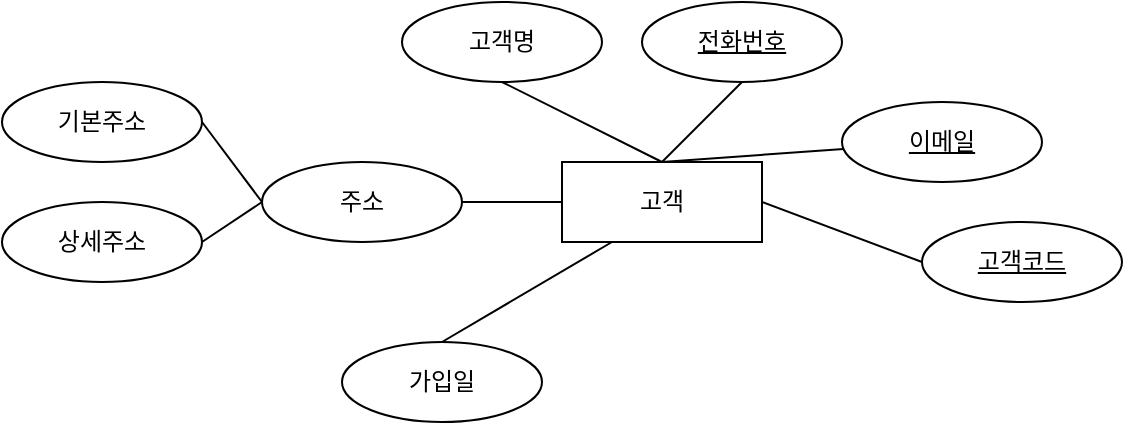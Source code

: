 <mxfile version="24.7.5">
  <diagram name="페이지-1" id="gAXBypCUn6MQNsv66fJl">
    <mxGraphModel dx="1434" dy="780" grid="1" gridSize="10" guides="1" tooltips="1" connect="1" arrows="1" fold="1" page="1" pageScale="1" pageWidth="827" pageHeight="1169" math="0" shadow="0">
      <root>
        <mxCell id="0" />
        <mxCell id="1" parent="0" />
        <mxCell id="ojGnQa6LKaohSp2yL-su-6" value="고객" style="whiteSpace=wrap;html=1;align=center;" vertex="1" parent="1">
          <mxGeometry x="370" y="500" width="100" height="40" as="geometry" />
        </mxCell>
        <mxCell id="ojGnQa6LKaohSp2yL-su-7" value="고객명" style="ellipse;whiteSpace=wrap;html=1;align=center;" vertex="1" parent="1">
          <mxGeometry x="290" y="420" width="100" height="40" as="geometry" />
        </mxCell>
        <mxCell id="ojGnQa6LKaohSp2yL-su-9" value="" style="endArrow=none;html=1;rounded=0;exitX=0.5;exitY=1;exitDx=0;exitDy=0;entryX=0.5;entryY=0;entryDx=0;entryDy=0;" edge="1" parent="1" source="ojGnQa6LKaohSp2yL-su-7" target="ojGnQa6LKaohSp2yL-su-6">
          <mxGeometry relative="1" as="geometry">
            <mxPoint x="340" y="520" as="sourcePoint" />
            <mxPoint x="500" y="520" as="targetPoint" />
          </mxGeometry>
        </mxCell>
        <mxCell id="ojGnQa6LKaohSp2yL-su-12" value="전화번호" style="ellipse;whiteSpace=wrap;html=1;align=center;fontStyle=4;" vertex="1" parent="1">
          <mxGeometry x="410" y="420" width="100" height="40" as="geometry" />
        </mxCell>
        <mxCell id="ojGnQa6LKaohSp2yL-su-13" value="이메일" style="ellipse;whiteSpace=wrap;html=1;align=center;fontStyle=4;" vertex="1" parent="1">
          <mxGeometry x="510" y="470" width="100" height="40" as="geometry" />
        </mxCell>
        <mxCell id="ojGnQa6LKaohSp2yL-su-14" value="" style="endArrow=none;html=1;rounded=0;exitX=0.5;exitY=1;exitDx=0;exitDy=0;entryX=0.5;entryY=0;entryDx=0;entryDy=0;" edge="1" parent="1" source="ojGnQa6LKaohSp2yL-su-12" target="ojGnQa6LKaohSp2yL-su-6">
          <mxGeometry relative="1" as="geometry">
            <mxPoint x="350" y="470" as="sourcePoint" />
            <mxPoint x="430" y="510" as="targetPoint" />
          </mxGeometry>
        </mxCell>
        <mxCell id="ojGnQa6LKaohSp2yL-su-15" value="" style="endArrow=none;html=1;rounded=0;entryX=0.5;entryY=0;entryDx=0;entryDy=0;" edge="1" parent="1" source="ojGnQa6LKaohSp2yL-su-13" target="ojGnQa6LKaohSp2yL-su-6">
          <mxGeometry relative="1" as="geometry">
            <mxPoint x="470" y="470" as="sourcePoint" />
            <mxPoint x="430" y="510" as="targetPoint" />
          </mxGeometry>
        </mxCell>
        <mxCell id="ojGnQa6LKaohSp2yL-su-16" value="고객코드" style="ellipse;whiteSpace=wrap;html=1;align=center;fontStyle=4;" vertex="1" parent="1">
          <mxGeometry x="550" y="530" width="100" height="40" as="geometry" />
        </mxCell>
        <mxCell id="ojGnQa6LKaohSp2yL-su-17" value="" style="endArrow=none;html=1;rounded=0;entryX=1;entryY=0.5;entryDx=0;entryDy=0;exitX=0;exitY=0.5;exitDx=0;exitDy=0;" edge="1" parent="1" source="ojGnQa6LKaohSp2yL-su-16" target="ojGnQa6LKaohSp2yL-su-6">
          <mxGeometry relative="1" as="geometry">
            <mxPoint x="521" y="504" as="sourcePoint" />
            <mxPoint x="430" y="510" as="targetPoint" />
          </mxGeometry>
        </mxCell>
        <mxCell id="ojGnQa6LKaohSp2yL-su-18" value="주소" style="ellipse;whiteSpace=wrap;html=1;align=center;" vertex="1" parent="1">
          <mxGeometry x="220" y="500" width="100" height="40" as="geometry" />
        </mxCell>
        <mxCell id="ojGnQa6LKaohSp2yL-su-19" value="" style="endArrow=none;html=1;rounded=0;exitX=1;exitY=0.5;exitDx=0;exitDy=0;entryX=0;entryY=0.5;entryDx=0;entryDy=0;" edge="1" parent="1" source="ojGnQa6LKaohSp2yL-su-18" target="ojGnQa6LKaohSp2yL-su-6">
          <mxGeometry relative="1" as="geometry">
            <mxPoint x="350" y="470" as="sourcePoint" />
            <mxPoint x="430" y="510" as="targetPoint" />
          </mxGeometry>
        </mxCell>
        <mxCell id="ojGnQa6LKaohSp2yL-su-20" value="기본주소" style="ellipse;whiteSpace=wrap;html=1;align=center;" vertex="1" parent="1">
          <mxGeometry x="90" y="460" width="100" height="40" as="geometry" />
        </mxCell>
        <mxCell id="ojGnQa6LKaohSp2yL-su-21" value="상세주소" style="ellipse;whiteSpace=wrap;html=1;align=center;" vertex="1" parent="1">
          <mxGeometry x="90" y="520" width="100" height="40" as="geometry" />
        </mxCell>
        <mxCell id="ojGnQa6LKaohSp2yL-su-22" value="" style="endArrow=none;html=1;rounded=0;exitX=1;exitY=0.5;exitDx=0;exitDy=0;entryX=0;entryY=0.5;entryDx=0;entryDy=0;" edge="1" parent="1" source="ojGnQa6LKaohSp2yL-su-20" target="ojGnQa6LKaohSp2yL-su-18">
          <mxGeometry relative="1" as="geometry">
            <mxPoint x="200" y="489.5" as="sourcePoint" />
            <mxPoint x="250" y="489.5" as="targetPoint" />
          </mxGeometry>
        </mxCell>
        <mxCell id="ojGnQa6LKaohSp2yL-su-23" value="" style="endArrow=none;html=1;rounded=0;exitX=1;exitY=0.5;exitDx=0;exitDy=0;" edge="1" parent="1" source="ojGnQa6LKaohSp2yL-su-21">
          <mxGeometry relative="1" as="geometry">
            <mxPoint x="200" y="490" as="sourcePoint" />
            <mxPoint x="220" y="520" as="targetPoint" />
          </mxGeometry>
        </mxCell>
        <mxCell id="ojGnQa6LKaohSp2yL-su-24" value="가입일" style="ellipse;whiteSpace=wrap;html=1;align=center;" vertex="1" parent="1">
          <mxGeometry x="260" y="590" width="100" height="40" as="geometry" />
        </mxCell>
        <mxCell id="ojGnQa6LKaohSp2yL-su-25" value="" style="endArrow=none;html=1;rounded=0;exitX=0.5;exitY=0;exitDx=0;exitDy=0;entryX=0.25;entryY=1;entryDx=0;entryDy=0;exitPerimeter=0;" edge="1" parent="1" source="ojGnQa6LKaohSp2yL-su-24" target="ojGnQa6LKaohSp2yL-su-6">
          <mxGeometry relative="1" as="geometry">
            <mxPoint x="330" y="530" as="sourcePoint" />
            <mxPoint x="380" y="530" as="targetPoint" />
          </mxGeometry>
        </mxCell>
      </root>
    </mxGraphModel>
  </diagram>
</mxfile>

